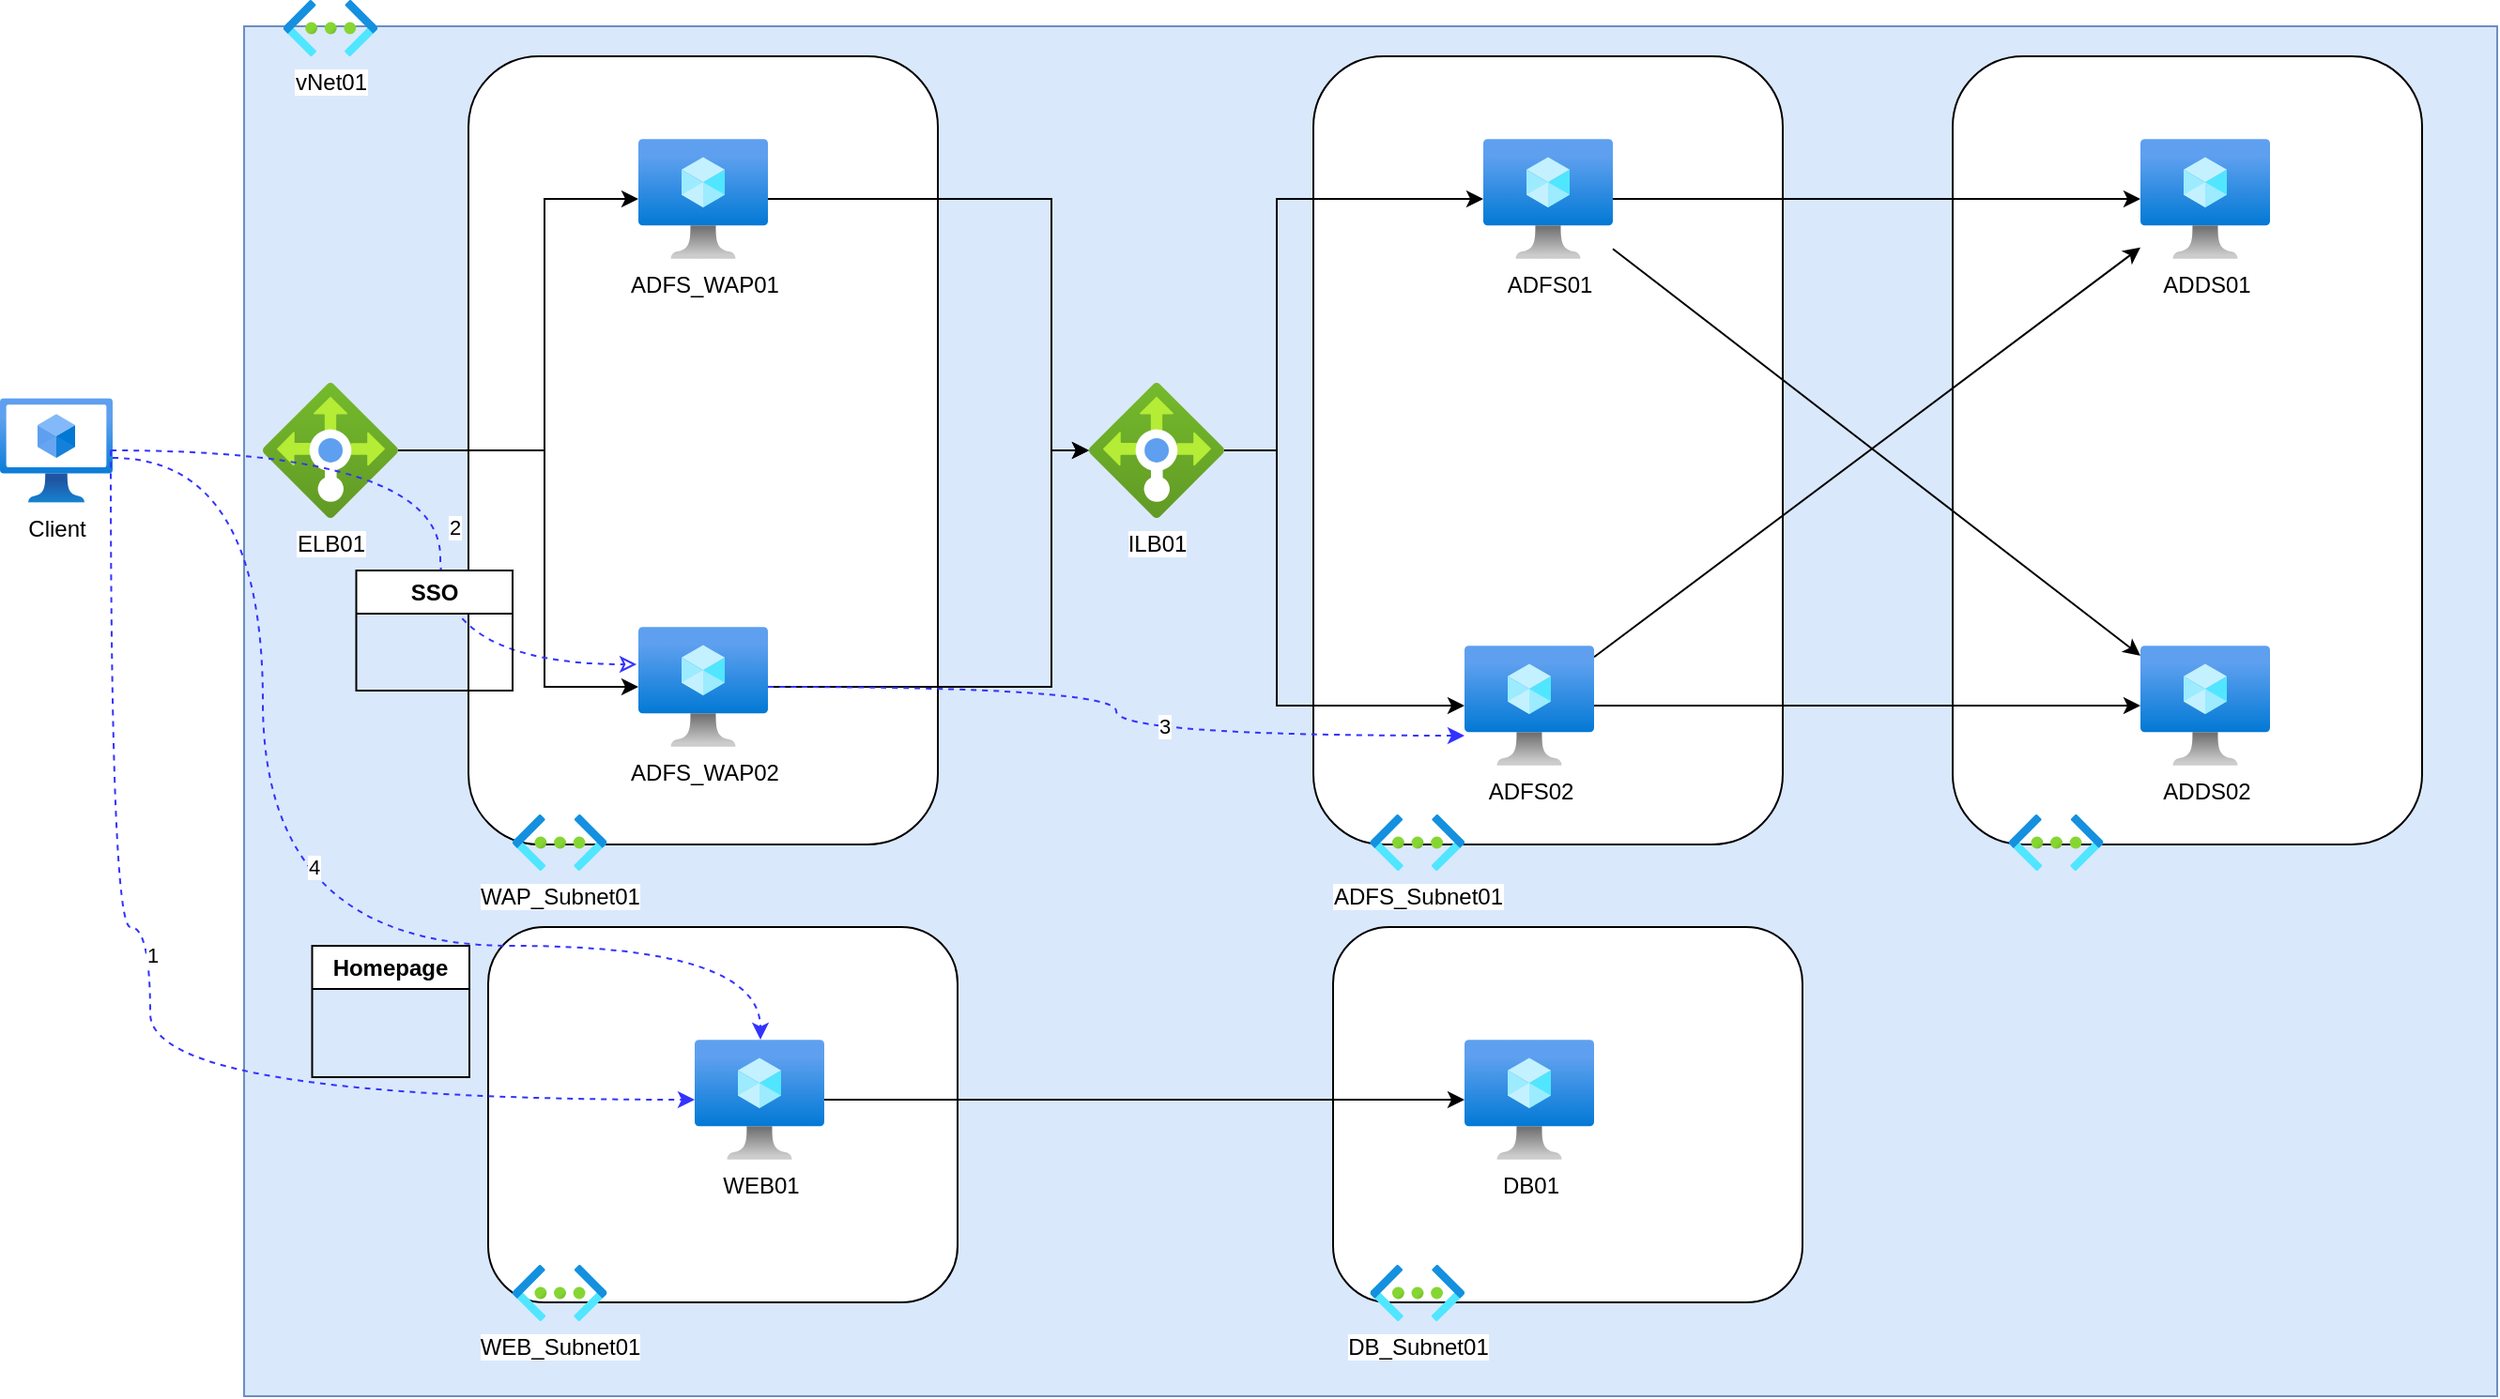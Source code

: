 <mxfile version="21.0.4" type="github">
  <diagram name="Page-1" id="ZwdiqIXqaAQdnmQPxWKj">
    <mxGraphModel dx="1434" dy="764" grid="1" gridSize="10" guides="1" tooltips="1" connect="1" arrows="1" fold="1" page="1" pageScale="1" pageWidth="1654" pageHeight="1169" math="0" shadow="0">
      <root>
        <mxCell id="0" />
        <mxCell id="1" parent="0" />
        <mxCell id="jynaEDO-RNVVXrA4uN62-42" value="" style="rounded=0;whiteSpace=wrap;html=1;fillColor=#dae8fc;strokeColor=#6c8ebf;" vertex="1" parent="1">
          <mxGeometry x="150" y="160" width="1200" height="730" as="geometry" />
        </mxCell>
        <mxCell id="jynaEDO-RNVVXrA4uN62-9" value="" style="rounded=1;whiteSpace=wrap;html=1;" vertex="1" parent="1">
          <mxGeometry x="1060" y="176" width="250" height="420" as="geometry" />
        </mxCell>
        <mxCell id="jynaEDO-RNVVXrA4uN62-10" value="" style="rounded=1;whiteSpace=wrap;html=1;" vertex="1" parent="1">
          <mxGeometry x="719.5" y="176" width="250" height="420" as="geometry" />
        </mxCell>
        <mxCell id="jynaEDO-RNVVXrA4uN62-11" value="" style="rounded=1;whiteSpace=wrap;html=1;" vertex="1" parent="1">
          <mxGeometry x="269.5" y="176" width="250" height="420" as="geometry" />
        </mxCell>
        <mxCell id="jynaEDO-RNVVXrA4uN62-14" style="edgeStyle=orthogonalEdgeStyle;rounded=0;orthogonalLoop=1;jettySize=auto;html=1;" edge="1" parent="1" source="jynaEDO-RNVVXrA4uN62-1" target="jynaEDO-RNVVXrA4uN62-6">
          <mxGeometry relative="1" as="geometry">
            <Array as="points">
              <mxPoint x="580" y="252" />
              <mxPoint x="580" y="386" />
            </Array>
          </mxGeometry>
        </mxCell>
        <mxCell id="jynaEDO-RNVVXrA4uN62-1" value="ADFS_WAP01" style="aspect=fixed;html=1;points=[];align=center;image;fontSize=12;image=img/lib/azure2/compute/Virtual_Machine.svg;" vertex="1" parent="1">
          <mxGeometry x="360" y="220" width="69" height="64" as="geometry" />
        </mxCell>
        <mxCell id="jynaEDO-RNVVXrA4uN62-15" style="edgeStyle=orthogonalEdgeStyle;rounded=0;orthogonalLoop=1;jettySize=auto;html=1;" edge="1" parent="1" source="jynaEDO-RNVVXrA4uN62-2" target="jynaEDO-RNVVXrA4uN62-6">
          <mxGeometry relative="1" as="geometry">
            <Array as="points">
              <mxPoint x="580" y="512" />
              <mxPoint x="580" y="386" />
            </Array>
          </mxGeometry>
        </mxCell>
        <mxCell id="jynaEDO-RNVVXrA4uN62-49" style="edgeStyle=orthogonalEdgeStyle;rounded=0;orthogonalLoop=1;jettySize=auto;html=1;entryX=0;entryY=0.75;entryDx=0;entryDy=0;entryPerimeter=0;curved=1;dashed=1;strokeWidth=1;strokeColor=#3333FF;" edge="1" parent="1" source="jynaEDO-RNVVXrA4uN62-2" target="jynaEDO-RNVVXrA4uN62-4">
          <mxGeometry relative="1" as="geometry" />
        </mxCell>
        <mxCell id="jynaEDO-RNVVXrA4uN62-50" value="3" style="edgeLabel;html=1;align=center;verticalAlign=middle;resizable=0;points=[];" vertex="1" connectable="0" parent="jynaEDO-RNVVXrA4uN62-49">
          <mxGeometry x="0.194" y="5" relative="1" as="geometry">
            <mxPoint as="offset" />
          </mxGeometry>
        </mxCell>
        <mxCell id="jynaEDO-RNVVXrA4uN62-2" value="ADFS_WAP02" style="aspect=fixed;html=1;points=[];align=center;image;fontSize=12;image=img/lib/azure2/compute/Virtual_Machine.svg;" vertex="1" parent="1">
          <mxGeometry x="360" y="480" width="69" height="64" as="geometry" />
        </mxCell>
        <mxCell id="jynaEDO-RNVVXrA4uN62-18" style="edgeStyle=orthogonalEdgeStyle;rounded=0;orthogonalLoop=1;jettySize=auto;html=1;" edge="1" parent="1" source="jynaEDO-RNVVXrA4uN62-3" target="jynaEDO-RNVVXrA4uN62-7">
          <mxGeometry relative="1" as="geometry" />
        </mxCell>
        <mxCell id="jynaEDO-RNVVXrA4uN62-27" style="rounded=0;orthogonalLoop=1;jettySize=auto;html=1;" edge="1" parent="1" source="jynaEDO-RNVVXrA4uN62-3" target="jynaEDO-RNVVXrA4uN62-8">
          <mxGeometry relative="1" as="geometry" />
        </mxCell>
        <mxCell id="jynaEDO-RNVVXrA4uN62-3" value="ADFS01" style="aspect=fixed;html=1;points=[];align=center;image;fontSize=12;image=img/lib/azure2/compute/Virtual_Machine.svg;" vertex="1" parent="1">
          <mxGeometry x="810" y="220" width="69" height="64" as="geometry" />
        </mxCell>
        <mxCell id="jynaEDO-RNVVXrA4uN62-19" style="edgeStyle=orthogonalEdgeStyle;rounded=0;orthogonalLoop=1;jettySize=auto;html=1;" edge="1" parent="1" source="jynaEDO-RNVVXrA4uN62-4" target="jynaEDO-RNVVXrA4uN62-8">
          <mxGeometry relative="1" as="geometry" />
        </mxCell>
        <mxCell id="jynaEDO-RNVVXrA4uN62-26" style="rounded=0;orthogonalLoop=1;jettySize=auto;html=1;" edge="1" parent="1" source="jynaEDO-RNVVXrA4uN62-4" target="jynaEDO-RNVVXrA4uN62-7">
          <mxGeometry relative="1" as="geometry" />
        </mxCell>
        <mxCell id="jynaEDO-RNVVXrA4uN62-4" value="ADFS02" style="aspect=fixed;html=1;points=[];align=center;image;fontSize=12;image=img/lib/azure2/compute/Virtual_Machine.svg;" vertex="1" parent="1">
          <mxGeometry x="800" y="490" width="69" height="64" as="geometry" />
        </mxCell>
        <mxCell id="jynaEDO-RNVVXrA4uN62-12" style="edgeStyle=orthogonalEdgeStyle;rounded=0;orthogonalLoop=1;jettySize=auto;html=1;" edge="1" parent="1" source="jynaEDO-RNVVXrA4uN62-5" target="jynaEDO-RNVVXrA4uN62-1">
          <mxGeometry relative="1" as="geometry">
            <Array as="points">
              <mxPoint x="310" y="386" />
              <mxPoint x="310" y="252" />
            </Array>
          </mxGeometry>
        </mxCell>
        <mxCell id="jynaEDO-RNVVXrA4uN62-13" style="edgeStyle=orthogonalEdgeStyle;rounded=0;orthogonalLoop=1;jettySize=auto;html=1;" edge="1" parent="1" source="jynaEDO-RNVVXrA4uN62-5" target="jynaEDO-RNVVXrA4uN62-2">
          <mxGeometry relative="1" as="geometry">
            <Array as="points">
              <mxPoint x="310" y="386" />
              <mxPoint x="310" y="512" />
            </Array>
          </mxGeometry>
        </mxCell>
        <mxCell id="jynaEDO-RNVVXrA4uN62-5" value="ELB01" style="aspect=fixed;html=1;points=[];align=center;image;fontSize=12;image=img/lib/azure2/networking/Load_Balancers.svg;" vertex="1" parent="1">
          <mxGeometry x="160" y="350" width="72" height="72" as="geometry" />
        </mxCell>
        <mxCell id="jynaEDO-RNVVXrA4uN62-16" style="edgeStyle=orthogonalEdgeStyle;rounded=0;orthogonalLoop=1;jettySize=auto;html=1;" edge="1" parent="1" source="jynaEDO-RNVVXrA4uN62-6" target="jynaEDO-RNVVXrA4uN62-3">
          <mxGeometry relative="1" as="geometry">
            <Array as="points">
              <mxPoint x="700" y="386" />
              <mxPoint x="700" y="252" />
            </Array>
          </mxGeometry>
        </mxCell>
        <mxCell id="jynaEDO-RNVVXrA4uN62-17" style="edgeStyle=orthogonalEdgeStyle;rounded=0;orthogonalLoop=1;jettySize=auto;html=1;" edge="1" parent="1" source="jynaEDO-RNVVXrA4uN62-6" target="jynaEDO-RNVVXrA4uN62-4">
          <mxGeometry relative="1" as="geometry">
            <Array as="points">
              <mxPoint x="700" y="386" />
              <mxPoint x="700" y="522" />
            </Array>
          </mxGeometry>
        </mxCell>
        <mxCell id="jynaEDO-RNVVXrA4uN62-6" value="ILB01" style="aspect=fixed;html=1;points=[];align=center;image;fontSize=12;image=img/lib/azure2/networking/Load_Balancers.svg;" vertex="1" parent="1">
          <mxGeometry x="600" y="350" width="72" height="72" as="geometry" />
        </mxCell>
        <mxCell id="jynaEDO-RNVVXrA4uN62-7" value="ADDS01" style="aspect=fixed;html=1;points=[];align=center;image;fontSize=12;image=img/lib/azure2/compute/Virtual_Machine.svg;" vertex="1" parent="1">
          <mxGeometry x="1160" y="220" width="69" height="64" as="geometry" />
        </mxCell>
        <mxCell id="jynaEDO-RNVVXrA4uN62-8" value="ADDS02" style="aspect=fixed;html=1;points=[];align=center;image;fontSize=12;image=img/lib/azure2/compute/Virtual_Machine.svg;" vertex="1" parent="1">
          <mxGeometry x="1160" y="490" width="69" height="64" as="geometry" />
        </mxCell>
        <mxCell id="jynaEDO-RNVVXrA4uN62-20" value="WAP_Subnet01" style="aspect=fixed;html=1;points=[];align=center;image;fontSize=12;image=img/lib/azure2/networking/Virtual_Networks.svg;" vertex="1" parent="1">
          <mxGeometry x="293" y="580" width="50.25" height="30" as="geometry" />
        </mxCell>
        <mxCell id="jynaEDO-RNVVXrA4uN62-21" value="ADFS_Subnet01" style="aspect=fixed;html=1;points=[];align=center;image;fontSize=12;image=img/lib/azure2/networking/Virtual_Networks.svg;" vertex="1" parent="1">
          <mxGeometry x="749.75" y="580" width="50.25" height="30" as="geometry" />
        </mxCell>
        <mxCell id="jynaEDO-RNVVXrA4uN62-22" value="" style="aspect=fixed;html=1;points=[];align=center;image;fontSize=12;image=img/lib/azure2/networking/Virtual_Networks.svg;" vertex="1" parent="1">
          <mxGeometry x="1090" y="580" width="50.25" height="30" as="geometry" />
        </mxCell>
        <mxCell id="jynaEDO-RNVVXrA4uN62-25" value="Client" style="aspect=fixed;html=1;points=[];align=center;image;fontSize=12;image=img/lib/azure2/compute/Virtual_Machines_Classic.svg;" vertex="1" parent="1">
          <mxGeometry x="20" y="358.17" width="60" height="55.66" as="geometry" />
        </mxCell>
        <mxCell id="jynaEDO-RNVVXrA4uN62-28" value="" style="rounded=1;whiteSpace=wrap;html=1;" vertex="1" parent="1">
          <mxGeometry x="280" y="640" width="250" height="200" as="geometry" />
        </mxCell>
        <mxCell id="jynaEDO-RNVVXrA4uN62-29" value="WEB_Subnet01" style="aspect=fixed;html=1;points=[];align=center;image;fontSize=12;image=img/lib/azure2/networking/Virtual_Networks.svg;" vertex="1" parent="1">
          <mxGeometry x="293" y="820" width="50.25" height="30" as="geometry" />
        </mxCell>
        <mxCell id="jynaEDO-RNVVXrA4uN62-30" value="WEB01" style="aspect=fixed;html=1;points=[];align=center;image;fontSize=12;image=img/lib/azure2/compute/Virtual_Machine.svg;" vertex="1" parent="1">
          <mxGeometry x="390" y="700" width="69" height="64" as="geometry" />
        </mxCell>
        <mxCell id="jynaEDO-RNVVXrA4uN62-31" value="" style="rounded=1;whiteSpace=wrap;html=1;" vertex="1" parent="1">
          <mxGeometry x="730" y="640" width="250" height="200" as="geometry" />
        </mxCell>
        <mxCell id="jynaEDO-RNVVXrA4uN62-34" value="DB_Subnet01" style="aspect=fixed;html=1;points=[];align=center;image;fontSize=12;image=img/lib/azure2/networking/Virtual_Networks.svg;" vertex="1" parent="1">
          <mxGeometry x="749.75" y="820" width="50.25" height="30" as="geometry" />
        </mxCell>
        <mxCell id="jynaEDO-RNVVXrA4uN62-35" value="DB01" style="aspect=fixed;html=1;points=[];align=center;image;fontSize=12;image=img/lib/azure2/compute/Virtual_Machine.svg;" vertex="1" parent="1">
          <mxGeometry x="800" y="700" width="69" height="64" as="geometry" />
        </mxCell>
        <mxCell id="jynaEDO-RNVVXrA4uN62-36" style="edgeStyle=orthogonalEdgeStyle;rounded=0;orthogonalLoop=1;jettySize=auto;html=1;" edge="1" parent="1" source="jynaEDO-RNVVXrA4uN62-30" target="jynaEDO-RNVVXrA4uN62-35">
          <mxGeometry relative="1" as="geometry" />
        </mxCell>
        <mxCell id="jynaEDO-RNVVXrA4uN62-37" value="Homepage" style="swimlane;whiteSpace=wrap;html=1;" vertex="1" parent="1">
          <mxGeometry x="186.25" y="650" width="83.75" height="70" as="geometry" />
        </mxCell>
        <mxCell id="jynaEDO-RNVVXrA4uN62-43" value="vNet01" style="aspect=fixed;html=1;points=[];align=center;image;fontSize=12;image=img/lib/azure2/networking/Virtual_Networks.svg;" vertex="1" parent="1">
          <mxGeometry x="170.88" y="146" width="50.25" height="30" as="geometry" />
        </mxCell>
        <mxCell id="jynaEDO-RNVVXrA4uN62-44" style="rounded=0;orthogonalLoop=1;jettySize=auto;html=1;exitX=0.983;exitY=0.5;exitDx=0;exitDy=0;exitPerimeter=0;dashed=1;edgeStyle=orthogonalEdgeStyle;curved=1;strokeWidth=1;strokeColor=#3333FF;" edge="1" parent="1" source="jynaEDO-RNVVXrA4uN62-25" target="jynaEDO-RNVVXrA4uN62-30">
          <mxGeometry relative="1" as="geometry">
            <mxPoint x="40" y="530" as="sourcePoint" />
            <Array as="points">
              <mxPoint x="79" y="640" />
              <mxPoint x="100" y="640" />
              <mxPoint x="100" y="732" />
            </Array>
          </mxGeometry>
        </mxCell>
        <mxCell id="jynaEDO-RNVVXrA4uN62-45" value="1" style="edgeLabel;html=1;align=center;verticalAlign=middle;resizable=0;points=[];" vertex="1" connectable="0" parent="jynaEDO-RNVVXrA4uN62-44">
          <mxGeometry x="-0.117" y="1" relative="1" as="geometry">
            <mxPoint as="offset" />
          </mxGeometry>
        </mxCell>
        <mxCell id="jynaEDO-RNVVXrA4uN62-46" style="orthogonalLoop=1;jettySize=auto;html=1;dashed=1;edgeStyle=orthogonalEdgeStyle;endArrow=classic;endFill=0;strokeWidth=1;exitX=0.983;exitY=0.5;exitDx=0;exitDy=0;exitPerimeter=0;curved=1;sourcePerimeterSpacing=1;targetPerimeterSpacing=1;shadow=0;strokeColor=#3333FF;" edge="1" parent="1" source="jynaEDO-RNVVXrA4uN62-25" target="jynaEDO-RNVVXrA4uN62-2">
          <mxGeometry relative="1" as="geometry">
            <mxPoint x="113.5" y="386" as="sourcePoint" />
            <mxPoint x="424.5" y="732" as="targetPoint" />
            <Array as="points">
              <mxPoint x="254.5" y="386" />
              <mxPoint x="254.5" y="500" />
            </Array>
          </mxGeometry>
        </mxCell>
        <mxCell id="jynaEDO-RNVVXrA4uN62-48" value="2" style="edgeLabel;html=1;align=center;verticalAlign=middle;resizable=0;points=[];" vertex="1" connectable="0" parent="jynaEDO-RNVVXrA4uN62-46">
          <mxGeometry x="0.099" y="7" relative="1" as="geometry">
            <mxPoint as="offset" />
          </mxGeometry>
        </mxCell>
        <mxCell id="jynaEDO-RNVVXrA4uN62-51" style="edgeStyle=orthogonalEdgeStyle;rounded=0;orthogonalLoop=1;jettySize=auto;html=1;curved=1;dashed=1;strokeColor=#3333FF;" edge="1" parent="1" target="jynaEDO-RNVVXrA4uN62-30">
          <mxGeometry relative="1" as="geometry">
            <mxPoint x="80" y="390" as="sourcePoint" />
            <Array as="points">
              <mxPoint x="160" y="390" />
              <mxPoint x="160" y="650" />
              <mxPoint x="425" y="650" />
            </Array>
          </mxGeometry>
        </mxCell>
        <mxCell id="jynaEDO-RNVVXrA4uN62-53" value="4" style="edgeLabel;html=1;align=center;verticalAlign=middle;resizable=0;points=[];" vertex="1" connectable="0" parent="jynaEDO-RNVVXrA4uN62-51">
          <mxGeometry x="-0.09" y="27" relative="1" as="geometry">
            <mxPoint as="offset" />
          </mxGeometry>
        </mxCell>
        <mxCell id="jynaEDO-RNVVXrA4uN62-54" value="SSO" style="swimlane;whiteSpace=wrap;html=1;startSize=23;" vertex="1" parent="1">
          <mxGeometry x="209.75" y="450" width="83.25" height="64" as="geometry" />
        </mxCell>
      </root>
    </mxGraphModel>
  </diagram>
</mxfile>
